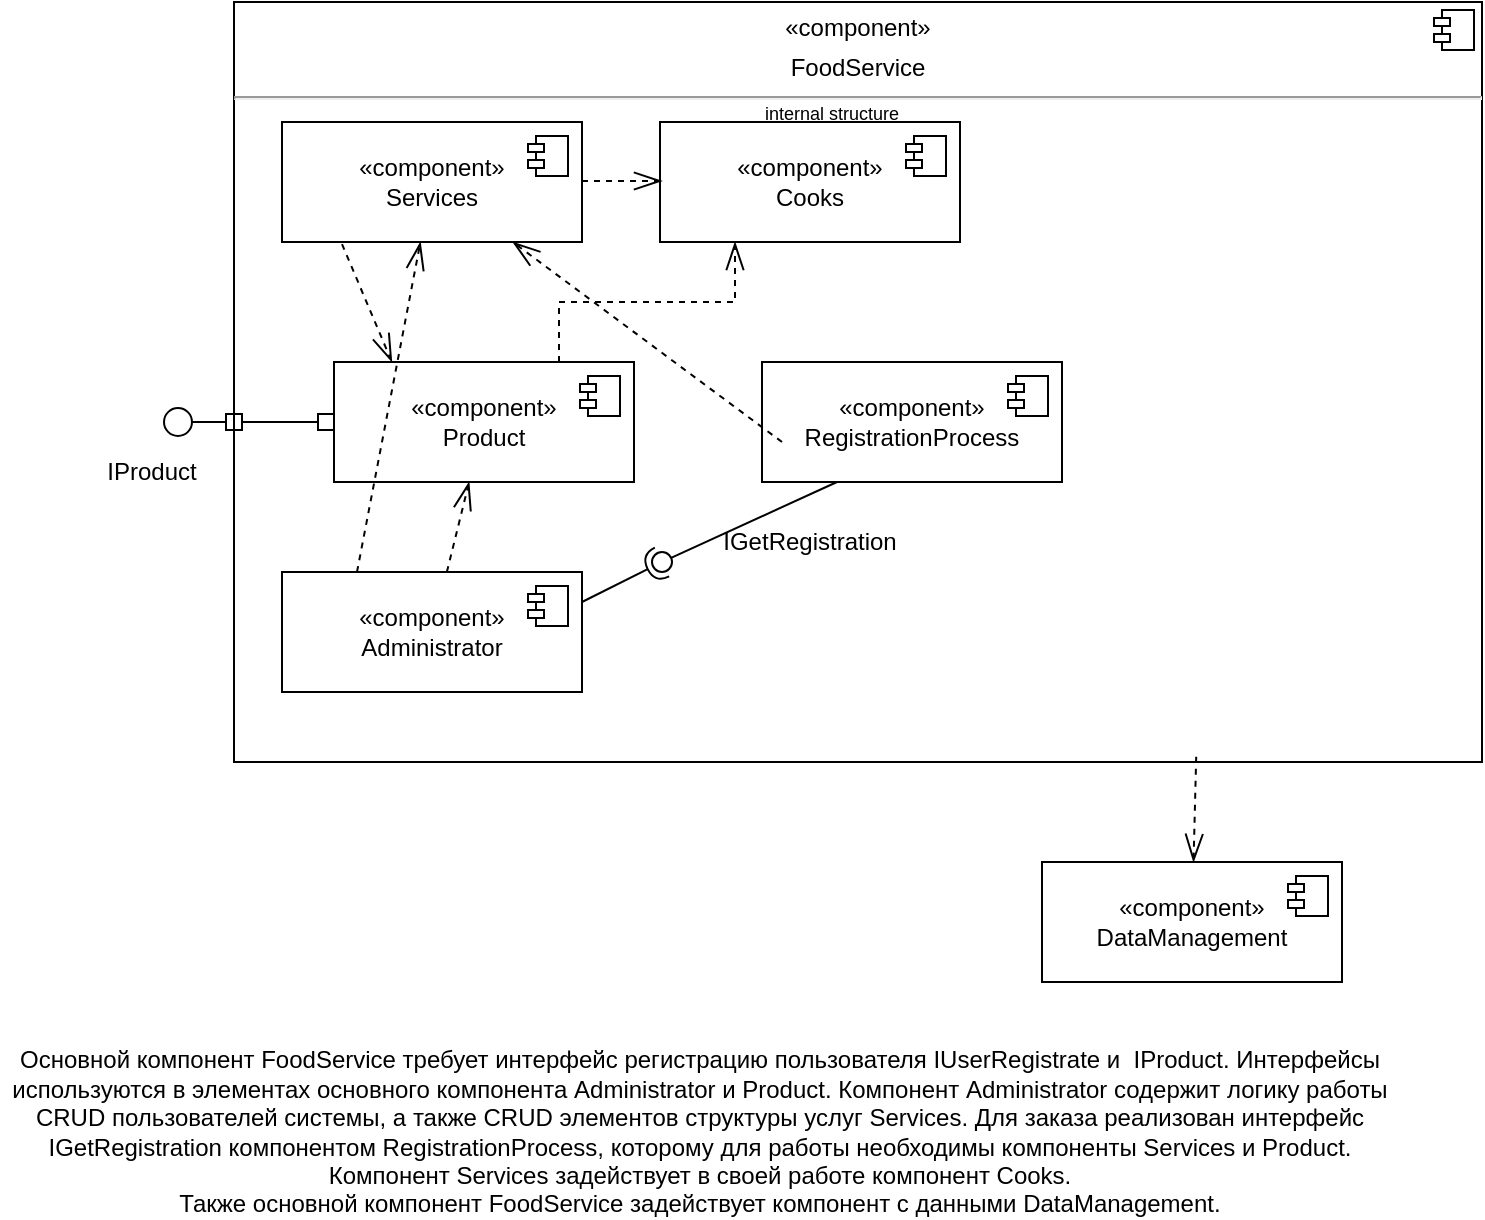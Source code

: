<mxfile version="22.1.0" type="google">
  <diagram name="Страница — 1" id="jKIzlfsiV7xBmsW_fJYS">
    <mxGraphModel dx="1290" dy="575" grid="1" gridSize="10" guides="1" tooltips="1" connect="1" arrows="1" fold="1" page="1" pageScale="1" pageWidth="827" pageHeight="1169" math="0" shadow="0">
      <root>
        <mxCell id="0" />
        <mxCell id="1" parent="0" />
        <mxCell id="k17ysSlMf6AoYaophnU4-1" value="&lt;p style=&quot;margin:0px;margin-top:6px;text-align:center;&quot;&gt;«component»&lt;br&gt;&lt;/p&gt;&lt;p style=&quot;margin:0px;margin-top:6px;text-align:center;&quot;&gt;&lt;span&gt;FoodService&lt;/span&gt;&lt;/p&gt;&lt;hr&gt;&lt;p style=&quot;margin:0px;margin-left:8px;&quot;&gt;&lt;br&gt;&lt;/p&gt;" style="align=left;overflow=fill;html=1;dropTarget=0;whiteSpace=wrap;fontStyle=0" parent="1" vertex="1">
          <mxGeometry x="126" y="240" width="624" height="380" as="geometry" />
        </mxCell>
        <mxCell id="k17ysSlMf6AoYaophnU4-2" value="" style="shape=component;jettyWidth=8;jettyHeight=4;fontStyle=0" parent="k17ysSlMf6AoYaophnU4-1" vertex="1">
          <mxGeometry x="1" width="20" height="20" relative="1" as="geometry">
            <mxPoint x="-24" y="4" as="offset" />
          </mxGeometry>
        </mxCell>
        <mxCell id="k17ysSlMf6AoYaophnU4-3" value="«component»&lt;br&gt;&lt;span&gt;Product&lt;/span&gt;" style="html=1;dropTarget=0;whiteSpace=wrap;fontStyle=0" parent="1" vertex="1">
          <mxGeometry x="176" y="420" width="150" height="60" as="geometry" />
        </mxCell>
        <mxCell id="k17ysSlMf6AoYaophnU4-4" value="" style="shape=module;jettyWidth=8;jettyHeight=4;fontStyle=0" parent="k17ysSlMf6AoYaophnU4-3" vertex="1">
          <mxGeometry x="1" width="20" height="20" relative="1" as="geometry">
            <mxPoint x="-27" y="7" as="offset" />
          </mxGeometry>
        </mxCell>
        <mxCell id="k17ysSlMf6AoYaophnU4-5" value="«component»&lt;br&gt;&lt;span&gt;RegistrationProcess&lt;/span&gt;" style="html=1;dropTarget=0;whiteSpace=wrap;fontStyle=0" parent="1" vertex="1">
          <mxGeometry x="390" y="420" width="150" height="60" as="geometry" />
        </mxCell>
        <mxCell id="k17ysSlMf6AoYaophnU4-6" value="" style="shape=module;jettyWidth=8;jettyHeight=4;fontStyle=0" parent="k17ysSlMf6AoYaophnU4-5" vertex="1">
          <mxGeometry x="1" width="20" height="20" relative="1" as="geometry">
            <mxPoint x="-27" y="7" as="offset" />
          </mxGeometry>
        </mxCell>
        <mxCell id="k17ysSlMf6AoYaophnU4-9" value="«component»&lt;br&gt;&lt;span&gt;Administrator&lt;/span&gt;" style="html=1;dropTarget=0;whiteSpace=wrap;fontStyle=0" parent="1" vertex="1">
          <mxGeometry x="150" y="525" width="150" height="60" as="geometry" />
        </mxCell>
        <mxCell id="k17ysSlMf6AoYaophnU4-10" value="" style="shape=module;jettyWidth=8;jettyHeight=4;fontStyle=0" parent="k17ysSlMf6AoYaophnU4-9" vertex="1">
          <mxGeometry x="1" width="20" height="20" relative="1" as="geometry">
            <mxPoint x="-27" y="7" as="offset" />
          </mxGeometry>
        </mxCell>
        <mxCell id="k17ysSlMf6AoYaophnU4-11" value="«component»&lt;br&gt;&lt;span&gt;Services&lt;/span&gt;" style="html=1;dropTarget=0;whiteSpace=wrap;fontStyle=0" parent="1" vertex="1">
          <mxGeometry x="150" y="300" width="150" height="60" as="geometry" />
        </mxCell>
        <mxCell id="k17ysSlMf6AoYaophnU4-12" value="" style="shape=module;jettyWidth=8;jettyHeight=4;fontStyle=0" parent="k17ysSlMf6AoYaophnU4-11" vertex="1">
          <mxGeometry x="1" width="20" height="20" relative="1" as="geometry">
            <mxPoint x="-27" y="7" as="offset" />
          </mxGeometry>
        </mxCell>
        <mxCell id="k17ysSlMf6AoYaophnU4-15" value="«component»&lt;br&gt;&lt;span&gt;DataManagement&lt;/span&gt;" style="html=1;dropTarget=0;whiteSpace=wrap;fontStyle=0" parent="1" vertex="1">
          <mxGeometry x="530" y="670" width="150" height="60" as="geometry" />
        </mxCell>
        <mxCell id="k17ysSlMf6AoYaophnU4-16" value="" style="shape=module;jettyWidth=8;jettyHeight=4;fontStyle=0" parent="k17ysSlMf6AoYaophnU4-15" vertex="1">
          <mxGeometry x="1" width="20" height="20" relative="1" as="geometry">
            <mxPoint x="-27" y="7" as="offset" />
          </mxGeometry>
        </mxCell>
        <mxCell id="k17ysSlMf6AoYaophnU4-17" value="" style="endArrow=openThin;endSize=12;dashed=1;html=1;rounded=0;exitX=0.771;exitY=0.993;exitDx=0;exitDy=0;exitPerimeter=0;endFill=0;fontStyle=0" parent="1" source="k17ysSlMf6AoYaophnU4-1" target="k17ysSlMf6AoYaophnU4-15" edge="1">
          <mxGeometry width="160" relative="1" as="geometry">
            <mxPoint x="320" y="480" as="sourcePoint" />
            <mxPoint x="480" y="480" as="targetPoint" />
          </mxGeometry>
        </mxCell>
        <mxCell id="k17ysSlMf6AoYaophnU4-22" value="" style="endArrow=openThin;endSize=12;dashed=1;html=1;rounded=0;exitX=0.2;exitY=1.017;exitDx=0;exitDy=0;endFill=0;entryX=0.193;entryY=0;entryDx=0;entryDy=0;fontStyle=0;exitPerimeter=0;entryPerimeter=0;" parent="1" source="k17ysSlMf6AoYaophnU4-11" target="k17ysSlMf6AoYaophnU4-3" edge="1">
          <mxGeometry width="160" relative="1" as="geometry">
            <mxPoint x="339" y="554.5" as="sourcePoint" />
            <mxPoint x="290" y="554.5" as="targetPoint" />
          </mxGeometry>
        </mxCell>
        <mxCell id="k17ysSlMf6AoYaophnU4-23" value="" style="endArrow=openThin;endSize=12;dashed=1;html=1;rounded=0;exitX=0.75;exitY=0;exitDx=0;exitDy=0;endFill=0;entryX=0.25;entryY=1;entryDx=0;entryDy=0;fontStyle=0;edgeStyle=orthogonalEdgeStyle;" parent="1" source="k17ysSlMf6AoYaophnU4-3" target="gmrRsLbZMybvjAs8NTVV-3" edge="1">
          <mxGeometry width="160" relative="1" as="geometry">
            <mxPoint x="414" y="480" as="sourcePoint" />
            <mxPoint x="415" y="532" as="targetPoint" />
          </mxGeometry>
        </mxCell>
        <mxCell id="k17ysSlMf6AoYaophnU4-29" value="" style="rounded=0;orthogonalLoop=1;jettySize=auto;html=1;endArrow=halfCircle;endFill=0;endSize=6;strokeWidth=1;sketch=0;exitX=1;exitY=0.25;exitDx=0;exitDy=0;fontStyle=0" parent="1" source="k17ysSlMf6AoYaophnU4-9" edge="1">
          <mxGeometry relative="1" as="geometry">
            <mxPoint x="420" y="485" as="sourcePoint" />
            <mxPoint x="340" y="520" as="targetPoint" />
          </mxGeometry>
        </mxCell>
        <mxCell id="k17ysSlMf6AoYaophnU4-30" value="" style="rounded=0;orthogonalLoop=1;jettySize=auto;html=1;endArrow=oval;endFill=0;sketch=0;sourcePerimeterSpacing=0;targetPerimeterSpacing=0;endSize=10;exitX=0.25;exitY=1;exitDx=0;exitDy=0;fontStyle=0" parent="1" source="k17ysSlMf6AoYaophnU4-5" edge="1">
          <mxGeometry relative="1" as="geometry">
            <mxPoint x="380" y="485" as="sourcePoint" />
            <mxPoint x="340" y="520" as="targetPoint" />
          </mxGeometry>
        </mxCell>
        <mxCell id="k17ysSlMf6AoYaophnU4-31" value="" style="ellipse;whiteSpace=wrap;html=1;align=center;aspect=fixed;fillColor=none;strokeColor=none;resizable=0;perimeter=centerPerimeter;rotatable=0;allowArrows=0;points=[];outlineConnect=1;fontStyle=0" parent="1" vertex="1">
          <mxGeometry x="395" y="480" width="10" height="10" as="geometry" />
        </mxCell>
        <mxCell id="k17ysSlMf6AoYaophnU4-32" value="IGetRegistration" style="text;html=1;strokeColor=none;fillColor=none;align=center;verticalAlign=middle;whiteSpace=wrap;rounded=0;fontStyle=0" parent="1" vertex="1">
          <mxGeometry x="384" y="495" width="60" height="30" as="geometry" />
        </mxCell>
        <mxCell id="k17ysSlMf6AoYaophnU4-34" value="&lt;font style=&quot;font-size: 9px;&quot;&gt;internal structure&lt;/font&gt;" style="text;html=1;strokeColor=none;fillColor=none;align=center;verticalAlign=middle;whiteSpace=wrap;rounded=0;fontStyle=0" parent="1" vertex="1">
          <mxGeometry x="370" y="280" width="110" height="30" as="geometry" />
        </mxCell>
        <mxCell id="k17ysSlMf6AoYaophnU4-35" value="" style="rounded=0;orthogonalLoop=1;jettySize=auto;html=1;endArrow=circle;endFill=0;endSize=6;strokeWidth=1;sketch=0;fontSize=12;curved=1;startArrow=box;startFill=0;fontStyle=0" parent="1" edge="1">
          <mxGeometry relative="1" as="geometry">
            <mxPoint x="130" y="450" as="sourcePoint" />
            <mxPoint x="90" y="450" as="targetPoint" />
          </mxGeometry>
        </mxCell>
        <mxCell id="k17ysSlMf6AoYaophnU4-36" value="" style="ellipse;whiteSpace=wrap;html=1;align=center;aspect=fixed;fillColor=none;strokeColor=none;resizable=0;perimeter=centerPerimeter;rotatable=0;allowArrows=0;points=[];outlineConnect=1;fontStyle=0" parent="1" vertex="1">
          <mxGeometry x="390" y="480" width="10" height="10" as="geometry" />
        </mxCell>
        <mxCell id="k17ysSlMf6AoYaophnU4-37" value="" style="endArrow=none;html=1;rounded=0;startArrow=box;startFill=0;exitX=0;exitY=0.5;exitDx=0;exitDy=0;fontStyle=0" parent="1" source="k17ysSlMf6AoYaophnU4-3" edge="1">
          <mxGeometry width="50" height="50" relative="1" as="geometry">
            <mxPoint x="140" y="449.8" as="sourcePoint" />
            <mxPoint x="130" y="450" as="targetPoint" />
          </mxGeometry>
        </mxCell>
        <mxCell id="k17ysSlMf6AoYaophnU4-42" value="IProduct" style="text;html=1;strokeColor=none;fillColor=none;align=center;verticalAlign=middle;whiteSpace=wrap;rounded=0;fontStyle=0" parent="1" vertex="1">
          <mxGeometry x="55" y="460" width="60" height="30" as="geometry" />
        </mxCell>
        <mxCell id="gmrRsLbZMybvjAs8NTVV-2" value="Основной компонент FoodService требует интерфейс регистрацию пользователя IUserRegistrate и&amp;nbsp; IProduct. Интерфейсы используются в элементах основного компонента Administrator и Product. Компонент Administrator содержит логику работы CRUD пользователей системы, а также CRUD элементов структуры услуг Services. Для заказа реализован интерфейс IGetRegistration компонентом RegistrationProcess, которому для работы необходимы компоненты Services и Product. Компонент Services задействует в своей работе компонент Cooks.&lt;br&gt;Также основной компонент FoodService задействует компонент с данными DataManagement." style="text;html=1;strokeColor=none;fillColor=none;align=center;verticalAlign=middle;whiteSpace=wrap;rounded=0;" parent="1" vertex="1">
          <mxGeometry x="9" y="790" width="700" height="30" as="geometry" />
        </mxCell>
        <mxCell id="gmrRsLbZMybvjAs8NTVV-3" value="«component»&lt;br&gt;&lt;span&gt;Cooks&lt;/span&gt;" style="html=1;dropTarget=0;whiteSpace=wrap;fontStyle=0" parent="1" vertex="1">
          <mxGeometry x="339" y="300" width="150" height="60" as="geometry" />
        </mxCell>
        <mxCell id="gmrRsLbZMybvjAs8NTVV-4" value="" style="shape=module;jettyWidth=8;jettyHeight=4;fontStyle=0" parent="gmrRsLbZMybvjAs8NTVV-3" vertex="1">
          <mxGeometry x="1" width="20" height="20" relative="1" as="geometry">
            <mxPoint x="-27" y="7" as="offset" />
          </mxGeometry>
        </mxCell>
        <mxCell id="gmrRsLbZMybvjAs8NTVV-5" value="" style="endArrow=openThin;endSize=12;dashed=1;html=1;rounded=0;exitX=1;exitY=0.5;exitDx=0;exitDy=0;endFill=0;fontStyle=0" parent="1" edge="1">
          <mxGeometry width="160" relative="1" as="geometry">
            <mxPoint x="300" y="329.5" as="sourcePoint" />
            <mxPoint x="340" y="329.5" as="targetPoint" />
          </mxGeometry>
        </mxCell>
        <mxCell id="ZVwIl--Q3zajLWv78a53-4" value="" style="endArrow=openThin;endSize=12;dashed=1;html=1;rounded=0;exitX=0.25;exitY=0;exitDx=0;exitDy=0;endFill=0;fontStyle=0;" edge="1" parent="1" source="k17ysSlMf6AoYaophnU4-9" target="k17ysSlMf6AoYaophnU4-11">
          <mxGeometry width="160" relative="1" as="geometry">
            <mxPoint x="215" y="430" as="sourcePoint" />
            <mxPoint x="190" y="371" as="targetPoint" />
          </mxGeometry>
        </mxCell>
        <mxCell id="ZVwIl--Q3zajLWv78a53-5" value="" style="endArrow=openThin;endSize=12;dashed=1;html=1;rounded=0;exitX=0;exitY=0.5;exitDx=0;exitDy=0;endFill=0;fontStyle=0" edge="1" parent="1" target="k17ysSlMf6AoYaophnU4-11">
          <mxGeometry width="160" relative="1" as="geometry">
            <mxPoint x="400" y="460" as="sourcePoint" />
            <mxPoint x="336" y="460" as="targetPoint" />
          </mxGeometry>
        </mxCell>
        <mxCell id="ZVwIl--Q3zajLWv78a53-6" value="" style="endArrow=openThin;endSize=12;dashed=1;html=1;rounded=0;endFill=0;fontStyle=0;" edge="1" parent="1" source="k17ysSlMf6AoYaophnU4-9" target="k17ysSlMf6AoYaophnU4-3">
          <mxGeometry width="160" relative="1" as="geometry">
            <mxPoint x="410" y="470" as="sourcePoint" />
            <mxPoint x="346" y="470" as="targetPoint" />
          </mxGeometry>
        </mxCell>
      </root>
    </mxGraphModel>
  </diagram>
</mxfile>
